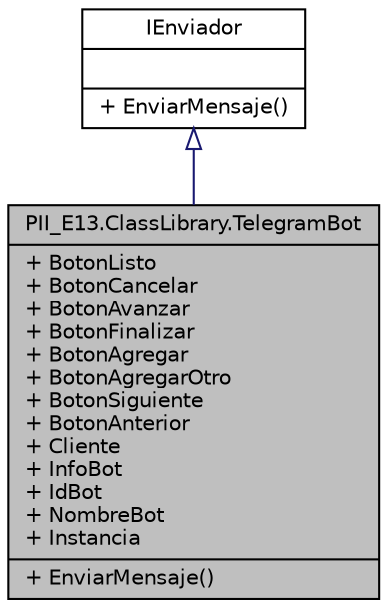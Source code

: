 digraph "PII_E13.ClassLibrary.TelegramBot"
{
 // INTERACTIVE_SVG=YES
 // LATEX_PDF_SIZE
  edge [fontname="Helvetica",fontsize="10",labelfontname="Helvetica",labelfontsize="10"];
  node [fontname="Helvetica",fontsize="10",shape=record];
  Node1 [label="{PII_E13.ClassLibrary.TelegramBot\n|+ BotonListo\l+ BotonCancelar\l+ BotonAvanzar\l+ BotonFinalizar\l+ BotonAgregar\l+ BotonAgregarOtro\l+ BotonSiguiente\l+ BotonAnterior\l+ Cliente\l+ InfoBot\l+ IdBot\l+ NombreBot\l+ Instancia\l|+ EnviarMensaje()\l}",height=0.2,width=0.4,color="black", fillcolor="grey75", style="filled", fontcolor="black",tooltip="Clase que representa un bot de Telegram. Se aplica el patrón de Adapter para definir una clase que fu..."];
  Node2 -> Node1 [dir="back",color="midnightblue",fontsize="10",style="solid",arrowtail="onormal",fontname="Helvetica"];
  Node2 [label="{IEnviador\n||+ EnviarMensaje()\l}",height=0.2,width=0.4,color="black", fillcolor="white", style="filled",URL="$interfacePII__E13_1_1ClassLibrary_1_1IEnviador.html",tooltip="Interfaz que representa un tipo capaz de enviar un mensaje a una plataforma de mensajería...."];
}
